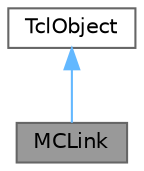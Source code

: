digraph "MCLink"
{
 // LATEX_PDF_SIZE
  bgcolor="transparent";
  edge [fontname=Helvetica,fontsize=10,labelfontname=Helvetica,labelfontsize=10];
  node [fontname=Helvetica,fontsize=10,shape=box,height=0.2,width=0.4];
  Node1 [id="Node000001",label="MCLink",height=0.2,width=0.4,color="gray40", fillcolor="grey60", style="filled", fontcolor="black",tooltip="MCLink class models the BER of a directed link between two nodes."];
  Node2 -> Node1 [id="edge1_Node000001_Node000002",dir="back",color="steelblue1",style="solid",tooltip=" "];
  Node2 [id="Node000002",label="TclObject",height=0.2,width=0.4,color="gray40", fillcolor="white", style="filled",tooltip=" "];
}
